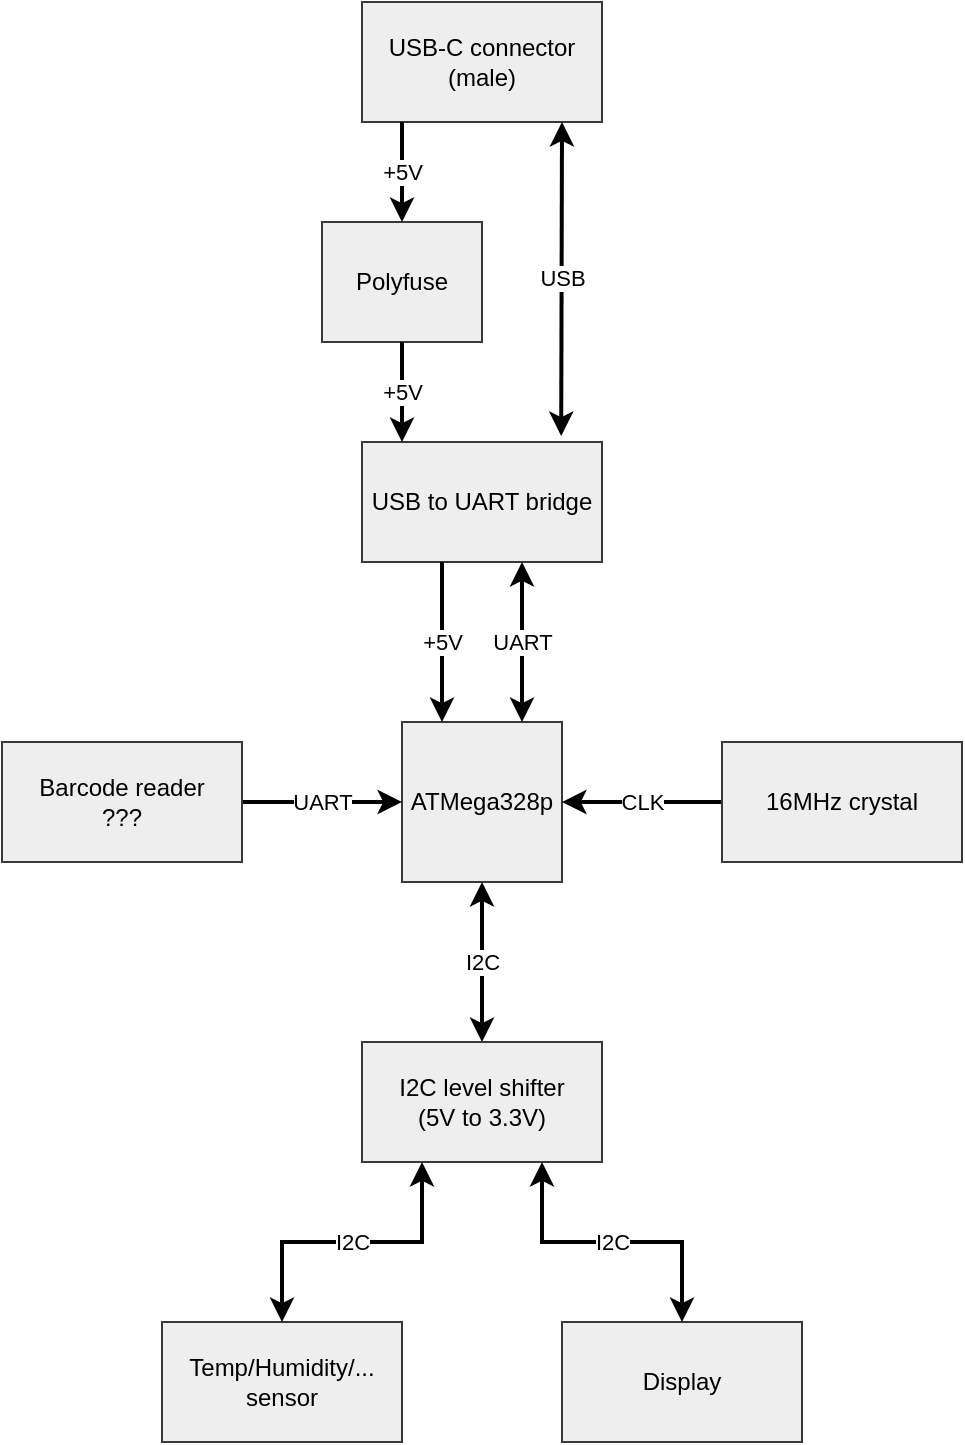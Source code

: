 <mxfile version="20.8.17" type="device"><diagram name="Page-1" id="b-2SWCQ-DJqWMEEKV22X"><mxGraphModel dx="1105" dy="569" grid="1" gridSize="10" guides="1" tooltips="1" connect="1" arrows="1" fold="1" page="1" pageScale="1" pageWidth="850" pageHeight="1100" math="0" shadow="0"><root><mxCell id="0"/><mxCell id="1" parent="0"/><mxCell id="Fvl1jaqskRdCDuDoKpiO-5" value="I2C" style="edgeStyle=orthogonalEdgeStyle;rounded=0;orthogonalLoop=1;jettySize=auto;html=1;startArrow=classic;startFill=1;endArrow=classic;endFill=1;strokeWidth=2;" edge="1" parent="1" source="pktKvAscEAZRkxxUJ6Ln-1" target="Fvl1jaqskRdCDuDoKpiO-4"><mxGeometry relative="1" as="geometry"/></mxCell><mxCell id="pktKvAscEAZRkxxUJ6Ln-1" value="ATMega328p" style="whiteSpace=wrap;html=1;aspect=fixed;fillColor=#eeeeee;strokeColor=#36393d;" parent="1" vertex="1"><mxGeometry x="360" y="400" width="80" height="80" as="geometry"/></mxCell><mxCell id="pktKvAscEAZRkxxUJ6Ln-2" value="USB-C connector&lt;br&gt;(male)" style="rounded=0;whiteSpace=wrap;html=1;fillColor=#eeeeee;strokeColor=#36393d;" parent="1" vertex="1"><mxGeometry x="340" y="40" width="120" height="60" as="geometry"/></mxCell><mxCell id="pktKvAscEAZRkxxUJ6Ln-5" value="USB to UART bridge" style="rounded=0;whiteSpace=wrap;html=1;fillColor=#eeeeee;strokeColor=#36393d;" parent="1" vertex="1"><mxGeometry x="340" y="260" width="120" height="60" as="geometry"/></mxCell><mxCell id="pktKvAscEAZRkxxUJ6Ln-7" value="Polyfuse" style="rounded=0;whiteSpace=wrap;html=1;fillColor=#eeeeee;strokeColor=#36393d;" parent="1" vertex="1"><mxGeometry x="320" y="150" width="80" height="60" as="geometry"/></mxCell><mxCell id="pktKvAscEAZRkxxUJ6Ln-9" value="UART" style="endArrow=classic;html=1;rounded=0;entryX=0.75;entryY=0;entryDx=0;entryDy=0;startArrow=classic;startFill=1;strokeWidth=2;" parent="1" target="pktKvAscEAZRkxxUJ6Ln-1" edge="1"><mxGeometry width="50" height="50" relative="1" as="geometry"><mxPoint x="420" y="320" as="sourcePoint"/><mxPoint x="450" y="390" as="targetPoint"/></mxGeometry></mxCell><mxCell id="pktKvAscEAZRkxxUJ6Ln-10" value="+5V" style="endArrow=classic;html=1;rounded=0;entryX=0.75;entryY=0;entryDx=0;entryDy=0;strokeWidth=2;" parent="1" edge="1"><mxGeometry width="50" height="50" relative="1" as="geometry"><mxPoint x="380" y="320" as="sourcePoint"/><mxPoint x="380" y="400" as="targetPoint"/></mxGeometry></mxCell><mxCell id="pktKvAscEAZRkxxUJ6Ln-11" value="+5V" style="endArrow=classic;html=1;rounded=0;strokeWidth=2;" parent="1" edge="1"><mxGeometry width="50" height="50" relative="1" as="geometry"><mxPoint x="360" y="100" as="sourcePoint"/><mxPoint x="360" y="150" as="targetPoint"/></mxGeometry></mxCell><mxCell id="pktKvAscEAZRkxxUJ6Ln-15" value="+5V" style="endArrow=classic;html=1;rounded=0;strokeWidth=2;" parent="1" edge="1"><mxGeometry width="50" height="50" relative="1" as="geometry"><mxPoint x="360" y="210" as="sourcePoint"/><mxPoint x="360" y="260" as="targetPoint"/></mxGeometry></mxCell><mxCell id="pktKvAscEAZRkxxUJ6Ln-16" value="USB" style="endArrow=classic;html=1;rounded=0;entryX=0.83;entryY=-0.05;entryDx=0;entryDy=0;entryPerimeter=0;startArrow=classic;startFill=1;strokeWidth=2;" parent="1" target="pktKvAscEAZRkxxUJ6Ln-5" edge="1"><mxGeometry width="50" height="50" relative="1" as="geometry"><mxPoint x="440" y="100" as="sourcePoint"/><mxPoint x="440" y="180" as="targetPoint"/></mxGeometry></mxCell><mxCell id="pktKvAscEAZRkxxUJ6Ln-17" value="Temp/Humidity/... sensor" style="rounded=0;whiteSpace=wrap;html=1;fillColor=#eeeeee;strokeColor=#36393d;" parent="1" vertex="1"><mxGeometry x="240" y="700" width="120" height="60" as="geometry"/></mxCell><mxCell id="Fvl1jaqskRdCDuDoKpiO-3" value="CLK" style="edgeStyle=orthogonalEdgeStyle;rounded=0;orthogonalLoop=1;jettySize=auto;html=1;startArrow=none;startFill=0;endArrow=classic;endFill=1;strokeWidth=2;" edge="1" parent="1" source="pktKvAscEAZRkxxUJ6Ln-22" target="pktKvAscEAZRkxxUJ6Ln-1"><mxGeometry relative="1" as="geometry"/></mxCell><mxCell id="pktKvAscEAZRkxxUJ6Ln-22" value="16MHz crystal" style="rounded=0;whiteSpace=wrap;html=1;fillColor=#eeeeee;strokeColor=#36393d;" parent="1" vertex="1"><mxGeometry x="520" y="410" width="120" height="60" as="geometry"/></mxCell><mxCell id="pktKvAscEAZRkxxUJ6Ln-25" value="UART" style="edgeStyle=orthogonalEdgeStyle;rounded=0;orthogonalLoop=1;jettySize=auto;html=1;startArrow=none;startFill=0;endArrow=classic;endFill=1;strokeWidth=2;" parent="1" source="pktKvAscEAZRkxxUJ6Ln-24" target="pktKvAscEAZRkxxUJ6Ln-1" edge="1"><mxGeometry relative="1" as="geometry"/></mxCell><mxCell id="pktKvAscEAZRkxxUJ6Ln-24" value="Barcode reader&lt;br&gt;???" style="rounded=0;whiteSpace=wrap;html=1;fillColor=#eeeeee;strokeColor=#36393d;" parent="1" vertex="1"><mxGeometry x="160" y="410" width="120" height="60" as="geometry"/></mxCell><mxCell id="pktKvAscEAZRkxxUJ6Ln-27" value="Display" style="rounded=0;whiteSpace=wrap;html=1;fillColor=#eeeeee;strokeColor=#36393d;" parent="1" vertex="1"><mxGeometry x="440" y="700" width="120" height="60" as="geometry"/></mxCell><mxCell id="Fvl1jaqskRdCDuDoKpiO-6" value="I2C" style="edgeStyle=orthogonalEdgeStyle;rounded=0;orthogonalLoop=1;jettySize=auto;html=1;exitX=0.25;exitY=1;exitDx=0;exitDy=0;entryX=0.5;entryY=0;entryDx=0;entryDy=0;startArrow=classic;startFill=1;endArrow=classic;endFill=1;strokeWidth=2;" edge="1" parent="1" source="Fvl1jaqskRdCDuDoKpiO-4" target="pktKvAscEAZRkxxUJ6Ln-17"><mxGeometry relative="1" as="geometry"/></mxCell><mxCell id="Fvl1jaqskRdCDuDoKpiO-7" value="I2C" style="edgeStyle=orthogonalEdgeStyle;rounded=0;orthogonalLoop=1;jettySize=auto;html=1;exitX=0.75;exitY=1;exitDx=0;exitDy=0;entryX=0.5;entryY=0;entryDx=0;entryDy=0;startArrow=classic;startFill=1;endArrow=classic;endFill=1;strokeWidth=2;" edge="1" parent="1" source="Fvl1jaqskRdCDuDoKpiO-4" target="pktKvAscEAZRkxxUJ6Ln-27"><mxGeometry relative="1" as="geometry"/></mxCell><mxCell id="Fvl1jaqskRdCDuDoKpiO-4" value="I2C level shifter&lt;br&gt;(5V to 3.3V)" style="rounded=0;whiteSpace=wrap;html=1;fillColor=#eeeeee;strokeColor=#36393d;" vertex="1" parent="1"><mxGeometry x="340" y="560" width="120" height="60" as="geometry"/></mxCell></root></mxGraphModel></diagram></mxfile>